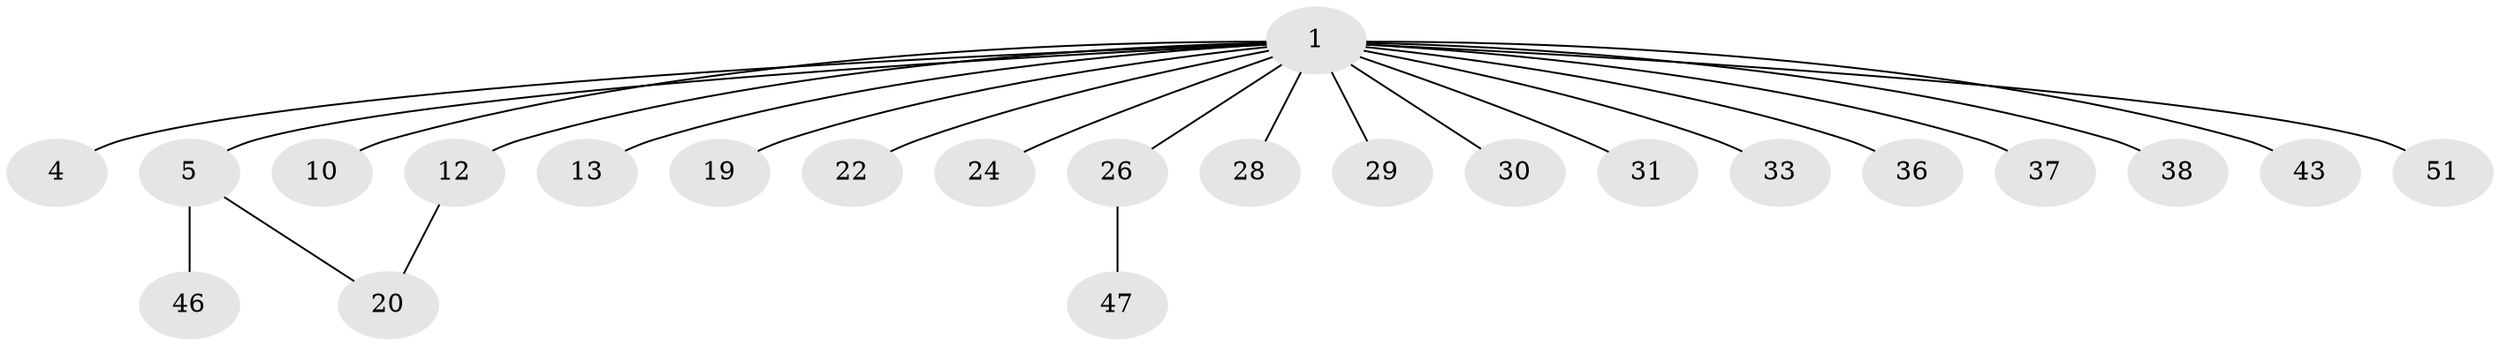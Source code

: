 // original degree distribution, {3: 0.06493506493506493, 5: 0.03896103896103896, 24: 0.012987012987012988, 2: 0.15584415584415584, 9: 0.012987012987012988, 1: 0.6363636363636364, 6: 0.012987012987012988, 4: 0.05194805194805195, 8: 0.012987012987012988}
// Generated by graph-tools (version 1.1) at 2025/18/03/04/25 18:18:01]
// undirected, 23 vertices, 23 edges
graph export_dot {
graph [start="1"]
  node [color=gray90,style=filled];
  1 [super="+2+61+3"];
  4 [super="+39"];
  5 [super="+6+11+53+54+75+23+45"];
  10 [super="+17"];
  12 [super="+58+76+18"];
  13;
  19;
  20 [super="+72+52+44"];
  22;
  24;
  26 [super="+56+32"];
  28;
  29 [super="+71+73"];
  30;
  31;
  33;
  36;
  37 [super="+42"];
  38;
  43;
  46;
  47 [super="+60+66"];
  51;
  1 -- 51;
  1 -- 4;
  1 -- 12 [weight=2];
  1 -- 5;
  1 -- 10;
  1 -- 13;
  1 -- 19;
  1 -- 22;
  1 -- 24;
  1 -- 26;
  1 -- 28;
  1 -- 29;
  1 -- 30 [weight=2];
  1 -- 31 [weight=2];
  1 -- 33;
  1 -- 36;
  1 -- 37;
  1 -- 38;
  1 -- 43;
  5 -- 46;
  5 -- 20;
  12 -- 20;
  26 -- 47;
}
